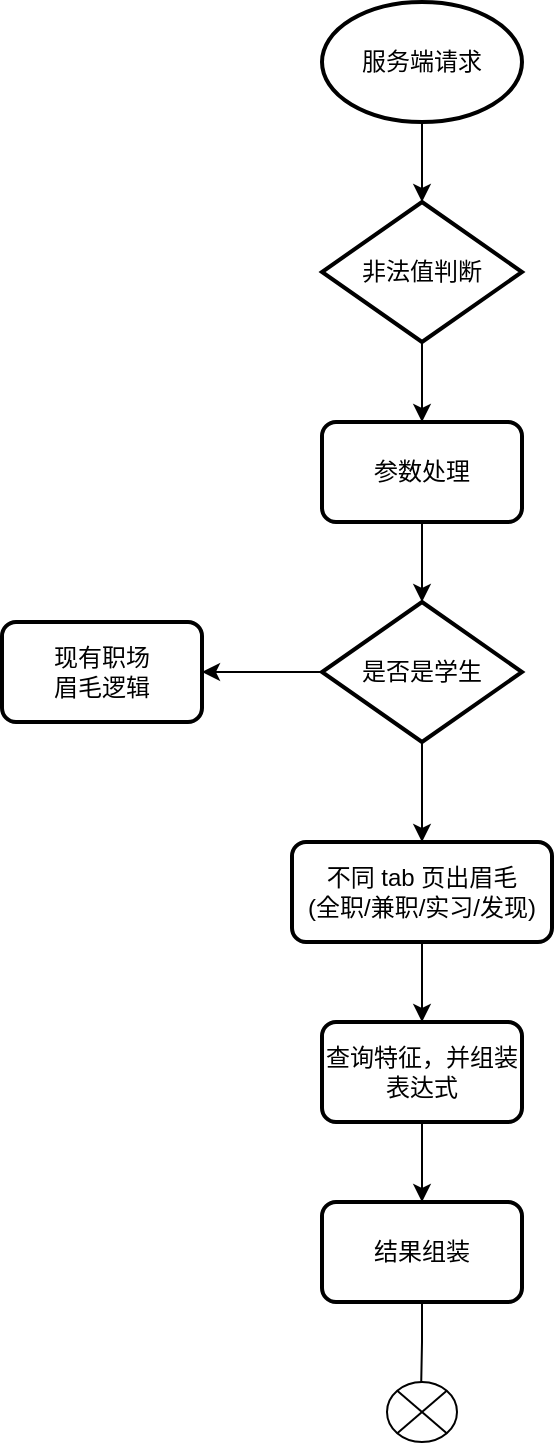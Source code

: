 <mxfile version="20.0.4" type="github"><diagram id="2Fg05KZtVPX66hX_BzW0" name="Page-1"><mxGraphModel dx="907" dy="2918" grid="1" gridSize="10" guides="1" tooltips="1" connect="1" arrows="1" fold="1" page="1" pageScale="1" pageWidth="827" pageHeight="1169" math="0" shadow="0"><root><mxCell id="0"/><mxCell id="1" parent="0"/><mxCell id="rn8qXHYigFgZDkmgaIk9-7" style="edgeStyle=orthogonalEdgeStyle;rounded=0;orthogonalLoop=1;jettySize=auto;html=1;exitX=0.5;exitY=1;exitDx=0;exitDy=0;exitPerimeter=0;" edge="1" parent="1" source="rn8qXHYigFgZDkmgaIk9-2" target="rn8qXHYigFgZDkmgaIk9-6"><mxGeometry relative="1" as="geometry"/></mxCell><mxCell id="rn8qXHYigFgZDkmgaIk9-2" value="服务端请求" style="strokeWidth=2;html=1;shape=mxgraph.flowchart.start_1;whiteSpace=wrap;" vertex="1" parent="1"><mxGeometry x="260" y="-2290" width="100" height="60" as="geometry"/></mxCell><mxCell id="rn8qXHYigFgZDkmgaIk9-9" style="edgeStyle=orthogonalEdgeStyle;rounded=0;orthogonalLoop=1;jettySize=auto;html=1;exitX=0.5;exitY=1;exitDx=0;exitDy=0;exitPerimeter=0;" edge="1" parent="1" source="rn8qXHYigFgZDkmgaIk9-6" target="rn8qXHYigFgZDkmgaIk9-8"><mxGeometry relative="1" as="geometry"/></mxCell><mxCell id="rn8qXHYigFgZDkmgaIk9-6" value="非法值判断" style="strokeWidth=2;html=1;shape=mxgraph.flowchart.decision;whiteSpace=wrap;" vertex="1" parent="1"><mxGeometry x="260" y="-2190" width="100" height="70" as="geometry"/></mxCell><mxCell id="rn8qXHYigFgZDkmgaIk9-16" style="edgeStyle=orthogonalEdgeStyle;rounded=0;orthogonalLoop=1;jettySize=auto;html=1;exitX=0.5;exitY=1;exitDx=0;exitDy=0;" edge="1" parent="1" source="rn8qXHYigFgZDkmgaIk9-8" target="rn8qXHYigFgZDkmgaIk9-15"><mxGeometry relative="1" as="geometry"/></mxCell><mxCell id="rn8qXHYigFgZDkmgaIk9-8" value="参数处理" style="rounded=1;whiteSpace=wrap;html=1;absoluteArcSize=1;arcSize=14;strokeWidth=2;" vertex="1" parent="1"><mxGeometry x="260" y="-2080" width="100" height="50" as="geometry"/></mxCell><mxCell id="rn8qXHYigFgZDkmgaIk9-26" style="edgeStyle=orthogonalEdgeStyle;rounded=0;orthogonalLoop=1;jettySize=auto;html=1;exitX=0.5;exitY=1;exitDx=0;exitDy=0;entryX=0.482;entryY=0.43;entryDx=0;entryDy=0;entryPerimeter=0;" edge="1" parent="1" source="rn8qXHYigFgZDkmgaIk9-11" target="rn8qXHYigFgZDkmgaIk9-24"><mxGeometry relative="1" as="geometry"/></mxCell><mxCell id="rn8qXHYigFgZDkmgaIk9-11" value="结果组装" style="rounded=1;whiteSpace=wrap;html=1;absoluteArcSize=1;arcSize=14;strokeWidth=2;" vertex="1" parent="1"><mxGeometry x="260" y="-1690" width="100" height="50" as="geometry"/></mxCell><mxCell id="rn8qXHYigFgZDkmgaIk9-23" style="edgeStyle=orthogonalEdgeStyle;rounded=0;orthogonalLoop=1;jettySize=auto;html=1;exitX=0.5;exitY=1;exitDx=0;exitDy=0;" edge="1" parent="1" source="rn8qXHYigFgZDkmgaIk9-12" target="rn8qXHYigFgZDkmgaIk9-11"><mxGeometry relative="1" as="geometry"/></mxCell><mxCell id="rn8qXHYigFgZDkmgaIk9-12" value="查询特征，并组装表达式" style="rounded=1;whiteSpace=wrap;html=1;absoluteArcSize=1;arcSize=14;strokeWidth=2;" vertex="1" parent="1"><mxGeometry x="260" y="-1780" width="100" height="50" as="geometry"/></mxCell><mxCell id="rn8qXHYigFgZDkmgaIk9-22" style="edgeStyle=orthogonalEdgeStyle;rounded=0;orthogonalLoop=1;jettySize=auto;html=1;exitX=0.5;exitY=1;exitDx=0;exitDy=0;entryX=0.5;entryY=0;entryDx=0;entryDy=0;" edge="1" parent="1" source="rn8qXHYigFgZDkmgaIk9-13" target="rn8qXHYigFgZDkmgaIk9-12"><mxGeometry relative="1" as="geometry"/></mxCell><mxCell id="rn8qXHYigFgZDkmgaIk9-13" value="不同 tab 页出眉毛&lt;br&gt;(全职/兼职/实习/发现)" style="rounded=1;whiteSpace=wrap;html=1;absoluteArcSize=1;arcSize=14;strokeWidth=2;" vertex="1" parent="1"><mxGeometry x="245" y="-1870" width="130" height="50" as="geometry"/></mxCell><mxCell id="rn8qXHYigFgZDkmgaIk9-14" value="现有职场&lt;br&gt;眉毛逻辑" style="rounded=1;whiteSpace=wrap;html=1;absoluteArcSize=1;arcSize=14;strokeWidth=2;" vertex="1" parent="1"><mxGeometry x="100" y="-1980" width="100" height="50" as="geometry"/></mxCell><mxCell id="rn8qXHYigFgZDkmgaIk9-18" style="edgeStyle=orthogonalEdgeStyle;rounded=0;orthogonalLoop=1;jettySize=auto;html=1;exitX=0;exitY=0.5;exitDx=0;exitDy=0;exitPerimeter=0;entryX=1;entryY=0.5;entryDx=0;entryDy=0;" edge="1" parent="1" source="rn8qXHYigFgZDkmgaIk9-15" target="rn8qXHYigFgZDkmgaIk9-14"><mxGeometry relative="1" as="geometry"/></mxCell><mxCell id="rn8qXHYigFgZDkmgaIk9-21" style="edgeStyle=orthogonalEdgeStyle;rounded=0;orthogonalLoop=1;jettySize=auto;html=1;exitX=0.5;exitY=1;exitDx=0;exitDy=0;exitPerimeter=0;" edge="1" parent="1" source="rn8qXHYigFgZDkmgaIk9-15" target="rn8qXHYigFgZDkmgaIk9-13"><mxGeometry relative="1" as="geometry"/></mxCell><mxCell id="rn8qXHYigFgZDkmgaIk9-15" value="是否是学生" style="strokeWidth=2;html=1;shape=mxgraph.flowchart.decision;whiteSpace=wrap;" vertex="1" parent="1"><mxGeometry x="260" y="-1990" width="100" height="70" as="geometry"/></mxCell><mxCell id="rn8qXHYigFgZDkmgaIk9-24" value="" style="verticalLabelPosition=bottom;verticalAlign=top;html=1;shape=mxgraph.flowchart.or;" vertex="1" parent="1"><mxGeometry x="292.5" y="-1600" width="35" height="30" as="geometry"/></mxCell></root></mxGraphModel></diagram></mxfile>